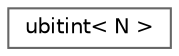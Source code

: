 digraph "类继承关系图"
{
 // LATEX_PDF_SIZE
  bgcolor="transparent";
  edge [fontname=Helvetica,fontsize=10,labelfontname=Helvetica,labelfontsize=10];
  node [fontname=Helvetica,fontsize=10,shape=box,height=0.2,width=0.4];
  rankdir="LR";
  Node0 [id="Node000000",label="ubitint\< N \>",height=0.2,width=0.4,color="grey40", fillcolor="white", style="filled",URL="$structdetail_1_1ubitint.html",tooltip=" "];
}
